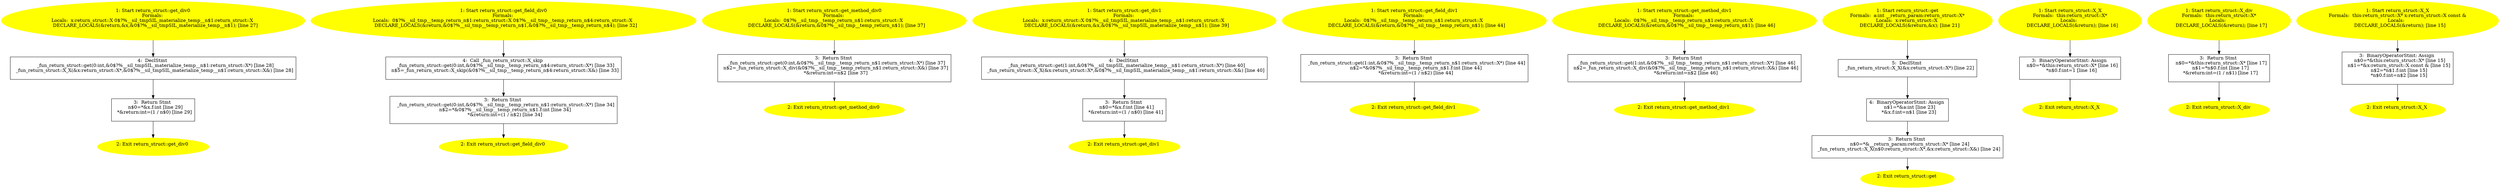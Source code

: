 /* @generated */
digraph iCFG {
"get_div0#return_struct#_ZN13return_struct8get_div0Ev.49d745f7515712683de9845b5b1410c0_1" [label="1: Start return_struct::get_div0\nFormals: \nLocals:  x:return_struct::X 0$?%__sil_tmpSIL_materialize_temp__n$1:return_struct::X \n   DECLARE_LOCALS(&return,&x,&0$?%__sil_tmpSIL_materialize_temp__n$1); [line 27]\n " color=yellow style=filled]
	

	 "get_div0#return_struct#_ZN13return_struct8get_div0Ev.49d745f7515712683de9845b5b1410c0_1" -> "get_div0#return_struct#_ZN13return_struct8get_div0Ev.49d745f7515712683de9845b5b1410c0_4" ;
"get_div0#return_struct#_ZN13return_struct8get_div0Ev.49d745f7515712683de9845b5b1410c0_2" [label="2: Exit return_struct::get_div0 \n  " color=yellow style=filled]
	

"get_div0#return_struct#_ZN13return_struct8get_div0Ev.49d745f7515712683de9845b5b1410c0_3" [label="3:  Return Stmt \n   n$0=*&x.f:int [line 29]\n  *&return:int=(1 / n$0) [line 29]\n " shape="box"]
	

	 "get_div0#return_struct#_ZN13return_struct8get_div0Ev.49d745f7515712683de9845b5b1410c0_3" -> "get_div0#return_struct#_ZN13return_struct8get_div0Ev.49d745f7515712683de9845b5b1410c0_2" ;
"get_div0#return_struct#_ZN13return_struct8get_div0Ev.49d745f7515712683de9845b5b1410c0_4" [label="4:  DeclStmt \n   _fun_return_struct::get(0:int,&0$?%__sil_tmpSIL_materialize_temp__n$1:return_struct::X*) [line 28]\n  _fun_return_struct::X_X(&x:return_struct::X*,&0$?%__sil_tmpSIL_materialize_temp__n$1:return_struct::X&) [line 28]\n " shape="box"]
	

	 "get_div0#return_struct#_ZN13return_struct8get_div0Ev.49d745f7515712683de9845b5b1410c0_4" -> "get_div0#return_struct#_ZN13return_struct8get_div0Ev.49d745f7515712683de9845b5b1410c0_3" ;
"get_field_div0#return_struct#_ZN13return_struct14get_field_div0Ev.3e3a208156f05a3e3c0573b6e033cefd_1" [label="1: Start return_struct::get_field_div0\nFormals: \nLocals:  0$?%__sil_tmp__temp_return_n$1:return_struct::X 0$?%__sil_tmp__temp_return_n$4:return_struct::X \n   DECLARE_LOCALS(&return,&0$?%__sil_tmp__temp_return_n$1,&0$?%__sil_tmp__temp_return_n$4); [line 32]\n " color=yellow style=filled]
	

	 "get_field_div0#return_struct#_ZN13return_struct14get_field_div0Ev.3e3a208156f05a3e3c0573b6e033cefd_1" -> "get_field_div0#return_struct#_ZN13return_struct14get_field_div0Ev.3e3a208156f05a3e3c0573b6e033cefd_4" ;
"get_field_div0#return_struct#_ZN13return_struct14get_field_div0Ev.3e3a208156f05a3e3c0573b6e033cefd_2" [label="2: Exit return_struct::get_field_div0 \n  " color=yellow style=filled]
	

"get_field_div0#return_struct#_ZN13return_struct14get_field_div0Ev.3e3a208156f05a3e3c0573b6e033cefd_3" [label="3:  Return Stmt \n   _fun_return_struct::get(0:int,&0$?%__sil_tmp__temp_return_n$1:return_struct::X*) [line 34]\n  n$2=*&0$?%__sil_tmp__temp_return_n$1.f:int [line 34]\n  *&return:int=(1 / n$2) [line 34]\n " shape="box"]
	

	 "get_field_div0#return_struct#_ZN13return_struct14get_field_div0Ev.3e3a208156f05a3e3c0573b6e033cefd_3" -> "get_field_div0#return_struct#_ZN13return_struct14get_field_div0Ev.3e3a208156f05a3e3c0573b6e033cefd_2" ;
"get_field_div0#return_struct#_ZN13return_struct14get_field_div0Ev.3e3a208156f05a3e3c0573b6e033cefd_4" [label="4:  Call _fun_return_struct::X_skip \n   _fun_return_struct::get(0:int,&0$?%__sil_tmp__temp_return_n$4:return_struct::X*) [line 33]\n  n$5=_fun_return_struct::X_skip(&0$?%__sil_tmp__temp_return_n$4:return_struct::X&) [line 33]\n " shape="box"]
	

	 "get_field_div0#return_struct#_ZN13return_struct14get_field_div0Ev.3e3a208156f05a3e3c0573b6e033cefd_4" -> "get_field_div0#return_struct#_ZN13return_struct14get_field_div0Ev.3e3a208156f05a3e3c0573b6e033cefd_3" ;
"get_method_div0#return_struct#_ZN13return_struct15get_method_div0Ev.9e19eba9e31bf4250826cc33620f46d4_1" [label="1: Start return_struct::get_method_div0\nFormals: \nLocals:  0$?%__sil_tmp__temp_return_n$1:return_struct::X \n   DECLARE_LOCALS(&return,&0$?%__sil_tmp__temp_return_n$1); [line 37]\n " color=yellow style=filled]
	

	 "get_method_div0#return_struct#_ZN13return_struct15get_method_div0Ev.9e19eba9e31bf4250826cc33620f46d4_1" -> "get_method_div0#return_struct#_ZN13return_struct15get_method_div0Ev.9e19eba9e31bf4250826cc33620f46d4_3" ;
"get_method_div0#return_struct#_ZN13return_struct15get_method_div0Ev.9e19eba9e31bf4250826cc33620f46d4_2" [label="2: Exit return_struct::get_method_div0 \n  " color=yellow style=filled]
	

"get_method_div0#return_struct#_ZN13return_struct15get_method_div0Ev.9e19eba9e31bf4250826cc33620f46d4_3" [label="3:  Return Stmt \n   _fun_return_struct::get(0:int,&0$?%__sil_tmp__temp_return_n$1:return_struct::X*) [line 37]\n  n$2=_fun_return_struct::X_div(&0$?%__sil_tmp__temp_return_n$1:return_struct::X&) [line 37]\n  *&return:int=n$2 [line 37]\n " shape="box"]
	

	 "get_method_div0#return_struct#_ZN13return_struct15get_method_div0Ev.9e19eba9e31bf4250826cc33620f46d4_3" -> "get_method_div0#return_struct#_ZN13return_struct15get_method_div0Ev.9e19eba9e31bf4250826cc33620f46d4_2" ;
"get_div1#return_struct#_ZN13return_struct8get_div1Ev.841a3e3da755df8e108e7944feef6993_1" [label="1: Start return_struct::get_div1\nFormals: \nLocals:  x:return_struct::X 0$?%__sil_tmpSIL_materialize_temp__n$1:return_struct::X \n   DECLARE_LOCALS(&return,&x,&0$?%__sil_tmpSIL_materialize_temp__n$1); [line 39]\n " color=yellow style=filled]
	

	 "get_div1#return_struct#_ZN13return_struct8get_div1Ev.841a3e3da755df8e108e7944feef6993_1" -> "get_div1#return_struct#_ZN13return_struct8get_div1Ev.841a3e3da755df8e108e7944feef6993_4" ;
"get_div1#return_struct#_ZN13return_struct8get_div1Ev.841a3e3da755df8e108e7944feef6993_2" [label="2: Exit return_struct::get_div1 \n  " color=yellow style=filled]
	

"get_div1#return_struct#_ZN13return_struct8get_div1Ev.841a3e3da755df8e108e7944feef6993_3" [label="3:  Return Stmt \n   n$0=*&x.f:int [line 41]\n  *&return:int=(1 / n$0) [line 41]\n " shape="box"]
	

	 "get_div1#return_struct#_ZN13return_struct8get_div1Ev.841a3e3da755df8e108e7944feef6993_3" -> "get_div1#return_struct#_ZN13return_struct8get_div1Ev.841a3e3da755df8e108e7944feef6993_2" ;
"get_div1#return_struct#_ZN13return_struct8get_div1Ev.841a3e3da755df8e108e7944feef6993_4" [label="4:  DeclStmt \n   _fun_return_struct::get(1:int,&0$?%__sil_tmpSIL_materialize_temp__n$1:return_struct::X*) [line 40]\n  _fun_return_struct::X_X(&x:return_struct::X*,&0$?%__sil_tmpSIL_materialize_temp__n$1:return_struct::X&) [line 40]\n " shape="box"]
	

	 "get_div1#return_struct#_ZN13return_struct8get_div1Ev.841a3e3da755df8e108e7944feef6993_4" -> "get_div1#return_struct#_ZN13return_struct8get_div1Ev.841a3e3da755df8e108e7944feef6993_3" ;
"get_field_div1#return_struct#_ZN13return_struct14get_field_div1Ev.f2678fdc764d82e1f9db264de1ecbc66_1" [label="1: Start return_struct::get_field_div1\nFormals: \nLocals:  0$?%__sil_tmp__temp_return_n$1:return_struct::X \n   DECLARE_LOCALS(&return,&0$?%__sil_tmp__temp_return_n$1); [line 44]\n " color=yellow style=filled]
	

	 "get_field_div1#return_struct#_ZN13return_struct14get_field_div1Ev.f2678fdc764d82e1f9db264de1ecbc66_1" -> "get_field_div1#return_struct#_ZN13return_struct14get_field_div1Ev.f2678fdc764d82e1f9db264de1ecbc66_3" ;
"get_field_div1#return_struct#_ZN13return_struct14get_field_div1Ev.f2678fdc764d82e1f9db264de1ecbc66_2" [label="2: Exit return_struct::get_field_div1 \n  " color=yellow style=filled]
	

"get_field_div1#return_struct#_ZN13return_struct14get_field_div1Ev.f2678fdc764d82e1f9db264de1ecbc66_3" [label="3:  Return Stmt \n   _fun_return_struct::get(1:int,&0$?%__sil_tmp__temp_return_n$1:return_struct::X*) [line 44]\n  n$2=*&0$?%__sil_tmp__temp_return_n$1.f:int [line 44]\n  *&return:int=(1 / n$2) [line 44]\n " shape="box"]
	

	 "get_field_div1#return_struct#_ZN13return_struct14get_field_div1Ev.f2678fdc764d82e1f9db264de1ecbc66_3" -> "get_field_div1#return_struct#_ZN13return_struct14get_field_div1Ev.f2678fdc764d82e1f9db264de1ecbc66_2" ;
"get_method_div1#return_struct#_ZN13return_struct15get_method_div1Ev.97edfe8ee4ac4717c8ca879f45e20c66_1" [label="1: Start return_struct::get_method_div1\nFormals: \nLocals:  0$?%__sil_tmp__temp_return_n$1:return_struct::X \n   DECLARE_LOCALS(&return,&0$?%__sil_tmp__temp_return_n$1); [line 46]\n " color=yellow style=filled]
	

	 "get_method_div1#return_struct#_ZN13return_struct15get_method_div1Ev.97edfe8ee4ac4717c8ca879f45e20c66_1" -> "get_method_div1#return_struct#_ZN13return_struct15get_method_div1Ev.97edfe8ee4ac4717c8ca879f45e20c66_3" ;
"get_method_div1#return_struct#_ZN13return_struct15get_method_div1Ev.97edfe8ee4ac4717c8ca879f45e20c66_2" [label="2: Exit return_struct::get_method_div1 \n  " color=yellow style=filled]
	

"get_method_div1#return_struct#_ZN13return_struct15get_method_div1Ev.97edfe8ee4ac4717c8ca879f45e20c66_3" [label="3:  Return Stmt \n   _fun_return_struct::get(1:int,&0$?%__sil_tmp__temp_return_n$1:return_struct::X*) [line 46]\n  n$2=_fun_return_struct::X_div(&0$?%__sil_tmp__temp_return_n$1:return_struct::X&) [line 46]\n  *&return:int=n$2 [line 46]\n " shape="box"]
	

	 "get_method_div1#return_struct#_ZN13return_struct15get_method_div1Ev.97edfe8ee4ac4717c8ca879f45e20c66_3" -> "get_method_div1#return_struct#_ZN13return_struct15get_method_div1Ev.97edfe8ee4ac4717c8ca879f45e20c66_2" ;
"get#return_struct#_ZN13return_struct3getEi.e961969a9e4f82d38a973a981078eaee_1" [label="1: Start return_struct::get\nFormals:  a:int __return_param:return_struct::X*\nLocals:  x:return_struct::X \n   DECLARE_LOCALS(&return,&x); [line 21]\n " color=yellow style=filled]
	

	 "get#return_struct#_ZN13return_struct3getEi.e961969a9e4f82d38a973a981078eaee_1" -> "get#return_struct#_ZN13return_struct3getEi.e961969a9e4f82d38a973a981078eaee_5" ;
"get#return_struct#_ZN13return_struct3getEi.e961969a9e4f82d38a973a981078eaee_2" [label="2: Exit return_struct::get \n  " color=yellow style=filled]
	

"get#return_struct#_ZN13return_struct3getEi.e961969a9e4f82d38a973a981078eaee_3" [label="3:  Return Stmt \n   n$0=*&__return_param:return_struct::X* [line 24]\n  _fun_return_struct::X_X(n$0:return_struct::X*,&x:return_struct::X&) [line 24]\n " shape="box"]
	

	 "get#return_struct#_ZN13return_struct3getEi.e961969a9e4f82d38a973a981078eaee_3" -> "get#return_struct#_ZN13return_struct3getEi.e961969a9e4f82d38a973a981078eaee_2" ;
"get#return_struct#_ZN13return_struct3getEi.e961969a9e4f82d38a973a981078eaee_4" [label="4:  BinaryOperatorStmt: Assign \n   n$1=*&a:int [line 23]\n  *&x.f:int=n$1 [line 23]\n " shape="box"]
	

	 "get#return_struct#_ZN13return_struct3getEi.e961969a9e4f82d38a973a981078eaee_4" -> "get#return_struct#_ZN13return_struct3getEi.e961969a9e4f82d38a973a981078eaee_3" ;
"get#return_struct#_ZN13return_struct3getEi.e961969a9e4f82d38a973a981078eaee_5" [label="5:  DeclStmt \n   _fun_return_struct::X_X(&x:return_struct::X*) [line 22]\n " shape="box"]
	

	 "get#return_struct#_ZN13return_struct3getEi.e961969a9e4f82d38a973a981078eaee_5" -> "get#return_struct#_ZN13return_struct3getEi.e961969a9e4f82d38a973a981078eaee_4" ;
"X#X#return_struct#{_ZN13return_struct1XC1Ev}.7e34e19c9281e1efe73f8f3e72dc3c13_1" [label="1: Start return_struct::X_X\nFormals:  this:return_struct::X*\nLocals:  \n   DECLARE_LOCALS(&return); [line 16]\n " color=yellow style=filled]
	

	 "X#X#return_struct#{_ZN13return_struct1XC1Ev}.7e34e19c9281e1efe73f8f3e72dc3c13_1" -> "X#X#return_struct#{_ZN13return_struct1XC1Ev}.7e34e19c9281e1efe73f8f3e72dc3c13_3" ;
"X#X#return_struct#{_ZN13return_struct1XC1Ev}.7e34e19c9281e1efe73f8f3e72dc3c13_2" [label="2: Exit return_struct::X_X \n  " color=yellow style=filled]
	

"X#X#return_struct#{_ZN13return_struct1XC1Ev}.7e34e19c9281e1efe73f8f3e72dc3c13_3" [label="3:  BinaryOperatorStmt: Assign \n   n$0=*&this:return_struct::X* [line 16]\n  *n$0.f:int=1 [line 16]\n " shape="box"]
	

	 "X#X#return_struct#{_ZN13return_struct1XC1Ev}.7e34e19c9281e1efe73f8f3e72dc3c13_3" -> "X#X#return_struct#{_ZN13return_struct1XC1Ev}.7e34e19c9281e1efe73f8f3e72dc3c13_2" ;
"div#X#return_struct#(_ZN13return_struct1X3divEv).3b462e45075b7f3251ac015f1e6bb047_1" [label="1: Start return_struct::X_div\nFormals:  this:return_struct::X*\nLocals:  \n   DECLARE_LOCALS(&return); [line 17]\n " color=yellow style=filled]
	

	 "div#X#return_struct#(_ZN13return_struct1X3divEv).3b462e45075b7f3251ac015f1e6bb047_1" -> "div#X#return_struct#(_ZN13return_struct1X3divEv).3b462e45075b7f3251ac015f1e6bb047_3" ;
"div#X#return_struct#(_ZN13return_struct1X3divEv).3b462e45075b7f3251ac015f1e6bb047_2" [label="2: Exit return_struct::X_div \n  " color=yellow style=filled]
	

"div#X#return_struct#(_ZN13return_struct1X3divEv).3b462e45075b7f3251ac015f1e6bb047_3" [label="3:  Return Stmt \n   n$0=*&this:return_struct::X* [line 17]\n  n$1=*n$0.f:int [line 17]\n  *&return:int=(1 / n$1) [line 17]\n " shape="box"]
	

	 "div#X#return_struct#(_ZN13return_struct1X3divEv).3b462e45075b7f3251ac015f1e6bb047_3" -> "div#X#return_struct#(_ZN13return_struct1X3divEv).3b462e45075b7f3251ac015f1e6bb047_2" ;
"X#X#return_struct#{_ZN13return_struct1XC1ERKS0_}.ada5a829e644543d37b04423b7e20560_1" [label="1: Start return_struct::X_X\nFormals:  this:return_struct::X* x:return_struct::X const &\nLocals:  \n   DECLARE_LOCALS(&return); [line 15]\n " color=yellow style=filled]
	

	 "X#X#return_struct#{_ZN13return_struct1XC1ERKS0_}.ada5a829e644543d37b04423b7e20560_1" -> "X#X#return_struct#{_ZN13return_struct1XC1ERKS0_}.ada5a829e644543d37b04423b7e20560_3" ;
"X#X#return_struct#{_ZN13return_struct1XC1ERKS0_}.ada5a829e644543d37b04423b7e20560_2" [label="2: Exit return_struct::X_X \n  " color=yellow style=filled]
	

"X#X#return_struct#{_ZN13return_struct1XC1ERKS0_}.ada5a829e644543d37b04423b7e20560_3" [label="3:  BinaryOperatorStmt: Assign \n   n$0=*&this:return_struct::X* [line 15]\n  n$1=*&x:return_struct::X const & [line 15]\n  n$2=*n$1.f:int [line 15]\n  *n$0.f:int=n$2 [line 15]\n " shape="box"]
	

	 "X#X#return_struct#{_ZN13return_struct1XC1ERKS0_}.ada5a829e644543d37b04423b7e20560_3" -> "X#X#return_struct#{_ZN13return_struct1XC1ERKS0_}.ada5a829e644543d37b04423b7e20560_2" ;
}
